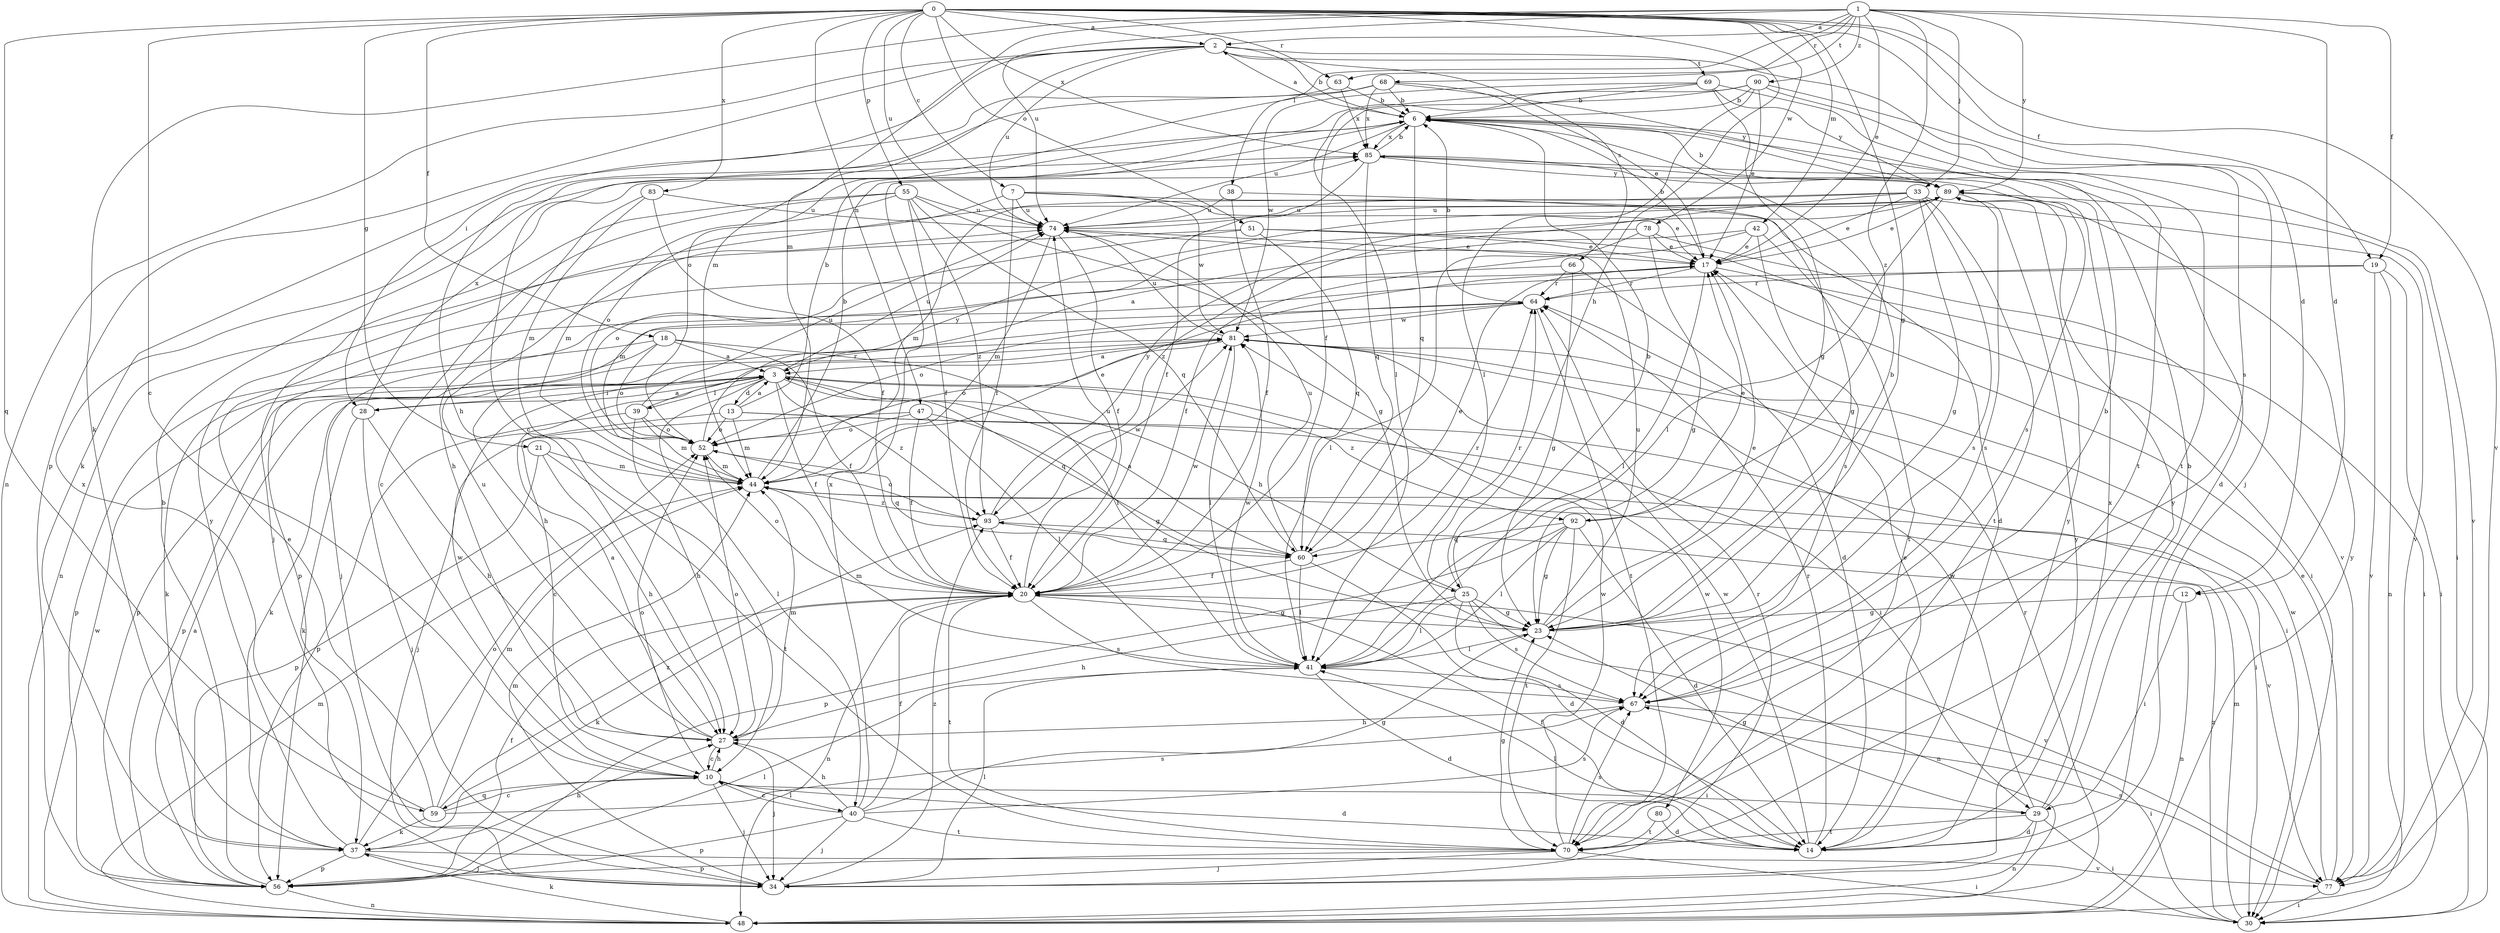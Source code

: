 strict digraph  {
0;
1;
2;
3;
6;
7;
10;
12;
13;
14;
17;
18;
19;
20;
21;
23;
25;
27;
28;
29;
30;
33;
34;
37;
38;
39;
40;
41;
42;
44;
47;
48;
51;
52;
55;
56;
59;
60;
63;
64;
66;
67;
68;
69;
70;
74;
77;
78;
80;
81;
83;
85;
89;
90;
92;
93;
0 -> 2  [label=a];
0 -> 7  [label=c];
0 -> 10  [label=c];
0 -> 12  [label=d];
0 -> 18  [label=f];
0 -> 19  [label=f];
0 -> 21  [label=g];
0 -> 23  [label=g];
0 -> 25  [label=h];
0 -> 42  [label=m];
0 -> 47  [label=n];
0 -> 51  [label=o];
0 -> 55  [label=p];
0 -> 59  [label=q];
0 -> 63  [label=r];
0 -> 74  [label=u];
0 -> 77  [label=v];
0 -> 78  [label=w];
0 -> 83  [label=x];
0 -> 85  [label=x];
1 -> 2  [label=a];
1 -> 12  [label=d];
1 -> 17  [label=e];
1 -> 19  [label=f];
1 -> 33  [label=j];
1 -> 37  [label=k];
1 -> 38  [label=l];
1 -> 44  [label=m];
1 -> 63  [label=r];
1 -> 68  [label=t];
1 -> 74  [label=u];
1 -> 89  [label=y];
1 -> 90  [label=z];
1 -> 92  [label=z];
2 -> 6  [label=b];
2 -> 28  [label=i];
2 -> 44  [label=m];
2 -> 48  [label=n];
2 -> 56  [label=p];
2 -> 66  [label=s];
2 -> 67  [label=s];
2 -> 69  [label=t];
2 -> 74  [label=u];
3 -> 13  [label=d];
3 -> 20  [label=f];
3 -> 25  [label=h];
3 -> 28  [label=i];
3 -> 37  [label=k];
3 -> 39  [label=l];
3 -> 40  [label=l];
3 -> 56  [label=p];
3 -> 60  [label=q];
3 -> 74  [label=u];
3 -> 80  [label=w];
3 -> 92  [label=z];
3 -> 93  [label=z];
6 -> 2  [label=a];
6 -> 14  [label=d];
6 -> 60  [label=q];
6 -> 74  [label=u];
6 -> 85  [label=x];
7 -> 14  [label=d];
7 -> 17  [label=e];
7 -> 20  [label=f];
7 -> 52  [label=o];
7 -> 74  [label=u];
7 -> 81  [label=w];
10 -> 14  [label=d];
10 -> 27  [label=h];
10 -> 29  [label=i];
10 -> 34  [label=j];
10 -> 40  [label=l];
10 -> 52  [label=o];
10 -> 81  [label=w];
10 -> 59  [label=q];
12 -> 23  [label=g];
12 -> 29  [label=i];
12 -> 48  [label=n];
13 -> 3  [label=a];
13 -> 6  [label=b];
13 -> 10  [label=c];
13 -> 29  [label=i];
13 -> 30  [label=i];
13 -> 44  [label=m];
13 -> 52  [label=o];
14 -> 17  [label=e];
14 -> 20  [label=f];
14 -> 41  [label=l];
14 -> 64  [label=r];
14 -> 81  [label=w];
14 -> 85  [label=x];
14 -> 89  [label=y];
17 -> 6  [label=b];
17 -> 30  [label=i];
17 -> 41  [label=l];
17 -> 64  [label=r];
18 -> 3  [label=a];
18 -> 20  [label=f];
18 -> 37  [label=k];
18 -> 41  [label=l];
18 -> 52  [label=o];
18 -> 56  [label=p];
19 -> 30  [label=i];
19 -> 48  [label=n];
19 -> 56  [label=p];
19 -> 64  [label=r];
19 -> 77  [label=v];
20 -> 23  [label=g];
20 -> 37  [label=k];
20 -> 48  [label=n];
20 -> 52  [label=o];
20 -> 64  [label=r];
20 -> 67  [label=s];
20 -> 70  [label=t];
20 -> 74  [label=u];
20 -> 77  [label=v];
20 -> 81  [label=w];
21 -> 27  [label=h];
21 -> 44  [label=m];
21 -> 56  [label=p];
21 -> 70  [label=t];
23 -> 6  [label=b];
23 -> 17  [label=e];
23 -> 41  [label=l];
23 -> 74  [label=u];
25 -> 6  [label=b];
25 -> 14  [label=d];
25 -> 23  [label=g];
25 -> 27  [label=h];
25 -> 41  [label=l];
25 -> 48  [label=n];
25 -> 64  [label=r];
25 -> 67  [label=s];
27 -> 3  [label=a];
27 -> 10  [label=c];
27 -> 34  [label=j];
27 -> 44  [label=m];
27 -> 52  [label=o];
27 -> 74  [label=u];
28 -> 3  [label=a];
28 -> 27  [label=h];
28 -> 34  [label=j];
28 -> 37  [label=k];
28 -> 85  [label=x];
29 -> 6  [label=b];
29 -> 14  [label=d];
29 -> 23  [label=g];
29 -> 30  [label=i];
29 -> 48  [label=n];
29 -> 70  [label=t];
29 -> 81  [label=w];
29 -> 89  [label=y];
30 -> 44  [label=m];
30 -> 93  [label=z];
33 -> 17  [label=e];
33 -> 23  [label=g];
33 -> 44  [label=m];
33 -> 67  [label=s];
33 -> 70  [label=t];
33 -> 74  [label=u];
33 -> 77  [label=v];
33 -> 93  [label=z];
34 -> 41  [label=l];
34 -> 44  [label=m];
34 -> 64  [label=r];
34 -> 89  [label=y];
34 -> 93  [label=z];
37 -> 27  [label=h];
37 -> 34  [label=j];
37 -> 52  [label=o];
37 -> 56  [label=p];
37 -> 77  [label=v];
37 -> 89  [label=y];
38 -> 20  [label=f];
38 -> 23  [label=g];
38 -> 74  [label=u];
39 -> 27  [label=h];
39 -> 44  [label=m];
39 -> 52  [label=o];
39 -> 56  [label=p];
39 -> 64  [label=r];
39 -> 74  [label=u];
40 -> 10  [label=c];
40 -> 20  [label=f];
40 -> 23  [label=g];
40 -> 27  [label=h];
40 -> 34  [label=j];
40 -> 56  [label=p];
40 -> 67  [label=s];
40 -> 70  [label=t];
40 -> 85  [label=x];
41 -> 14  [label=d];
41 -> 44  [label=m];
41 -> 67  [label=s];
41 -> 81  [label=w];
42 -> 3  [label=a];
42 -> 17  [label=e];
42 -> 20  [label=f];
42 -> 67  [label=s];
42 -> 70  [label=t];
44 -> 6  [label=b];
44 -> 17  [label=e];
44 -> 77  [label=v];
44 -> 93  [label=z];
47 -> 20  [label=f];
47 -> 23  [label=g];
47 -> 34  [label=j];
47 -> 41  [label=l];
47 -> 52  [label=o];
48 -> 37  [label=k];
48 -> 44  [label=m];
48 -> 64  [label=r];
48 -> 81  [label=w];
48 -> 89  [label=y];
51 -> 17  [label=e];
51 -> 30  [label=i];
51 -> 48  [label=n];
51 -> 52  [label=o];
51 -> 60  [label=q];
52 -> 44  [label=m];
52 -> 60  [label=q];
52 -> 89  [label=y];
55 -> 10  [label=c];
55 -> 20  [label=f];
55 -> 23  [label=g];
55 -> 34  [label=j];
55 -> 44  [label=m];
55 -> 60  [label=q];
55 -> 74  [label=u];
55 -> 93  [label=z];
56 -> 3  [label=a];
56 -> 6  [label=b];
56 -> 20  [label=f];
56 -> 41  [label=l];
56 -> 48  [label=n];
59 -> 10  [label=c];
59 -> 17  [label=e];
59 -> 37  [label=k];
59 -> 44  [label=m];
59 -> 67  [label=s];
59 -> 85  [label=x];
59 -> 93  [label=z];
60 -> 3  [label=a];
60 -> 14  [label=d];
60 -> 17  [label=e];
60 -> 20  [label=f];
60 -> 41  [label=l];
60 -> 74  [label=u];
63 -> 6  [label=b];
63 -> 37  [label=k];
63 -> 85  [label=x];
64 -> 6  [label=b];
64 -> 27  [label=h];
64 -> 52  [label=o];
64 -> 70  [label=t];
64 -> 81  [label=w];
66 -> 14  [label=d];
66 -> 23  [label=g];
66 -> 34  [label=j];
66 -> 64  [label=r];
67 -> 6  [label=b];
67 -> 27  [label=h];
67 -> 30  [label=i];
68 -> 6  [label=b];
68 -> 17  [label=e];
68 -> 27  [label=h];
68 -> 52  [label=o];
68 -> 85  [label=x];
68 -> 89  [label=y];
69 -> 6  [label=b];
69 -> 23  [label=g];
69 -> 41  [label=l];
69 -> 70  [label=t];
69 -> 81  [label=w];
69 -> 89  [label=y];
70 -> 23  [label=g];
70 -> 30  [label=i];
70 -> 34  [label=j];
70 -> 56  [label=p];
70 -> 67  [label=s];
70 -> 81  [label=w];
74 -> 17  [label=e];
74 -> 20  [label=f];
74 -> 44  [label=m];
77 -> 17  [label=e];
77 -> 30  [label=i];
77 -> 67  [label=s];
77 -> 81  [label=w];
78 -> 17  [label=e];
78 -> 23  [label=g];
78 -> 41  [label=l];
78 -> 44  [label=m];
78 -> 77  [label=v];
80 -> 14  [label=d];
80 -> 70  [label=t];
81 -> 3  [label=a];
81 -> 30  [label=i];
81 -> 41  [label=l];
81 -> 52  [label=o];
81 -> 56  [label=p];
81 -> 74  [label=u];
83 -> 20  [label=f];
83 -> 27  [label=h];
83 -> 44  [label=m];
83 -> 74  [label=u];
85 -> 6  [label=b];
85 -> 20  [label=f];
85 -> 60  [label=q];
85 -> 67  [label=s];
85 -> 77  [label=v];
85 -> 89  [label=y];
89 -> 6  [label=b];
89 -> 17  [label=e];
89 -> 30  [label=i];
89 -> 41  [label=l];
89 -> 67  [label=s];
89 -> 74  [label=u];
90 -> 6  [label=b];
90 -> 10  [label=c];
90 -> 17  [label=e];
90 -> 20  [label=f];
90 -> 34  [label=j];
90 -> 41  [label=l];
90 -> 70  [label=t];
92 -> 14  [label=d];
92 -> 17  [label=e];
92 -> 23  [label=g];
92 -> 41  [label=l];
92 -> 56  [label=p];
92 -> 60  [label=q];
92 -> 70  [label=t];
93 -> 20  [label=f];
93 -> 52  [label=o];
93 -> 60  [label=q];
93 -> 81  [label=w];
93 -> 89  [label=y];
}
